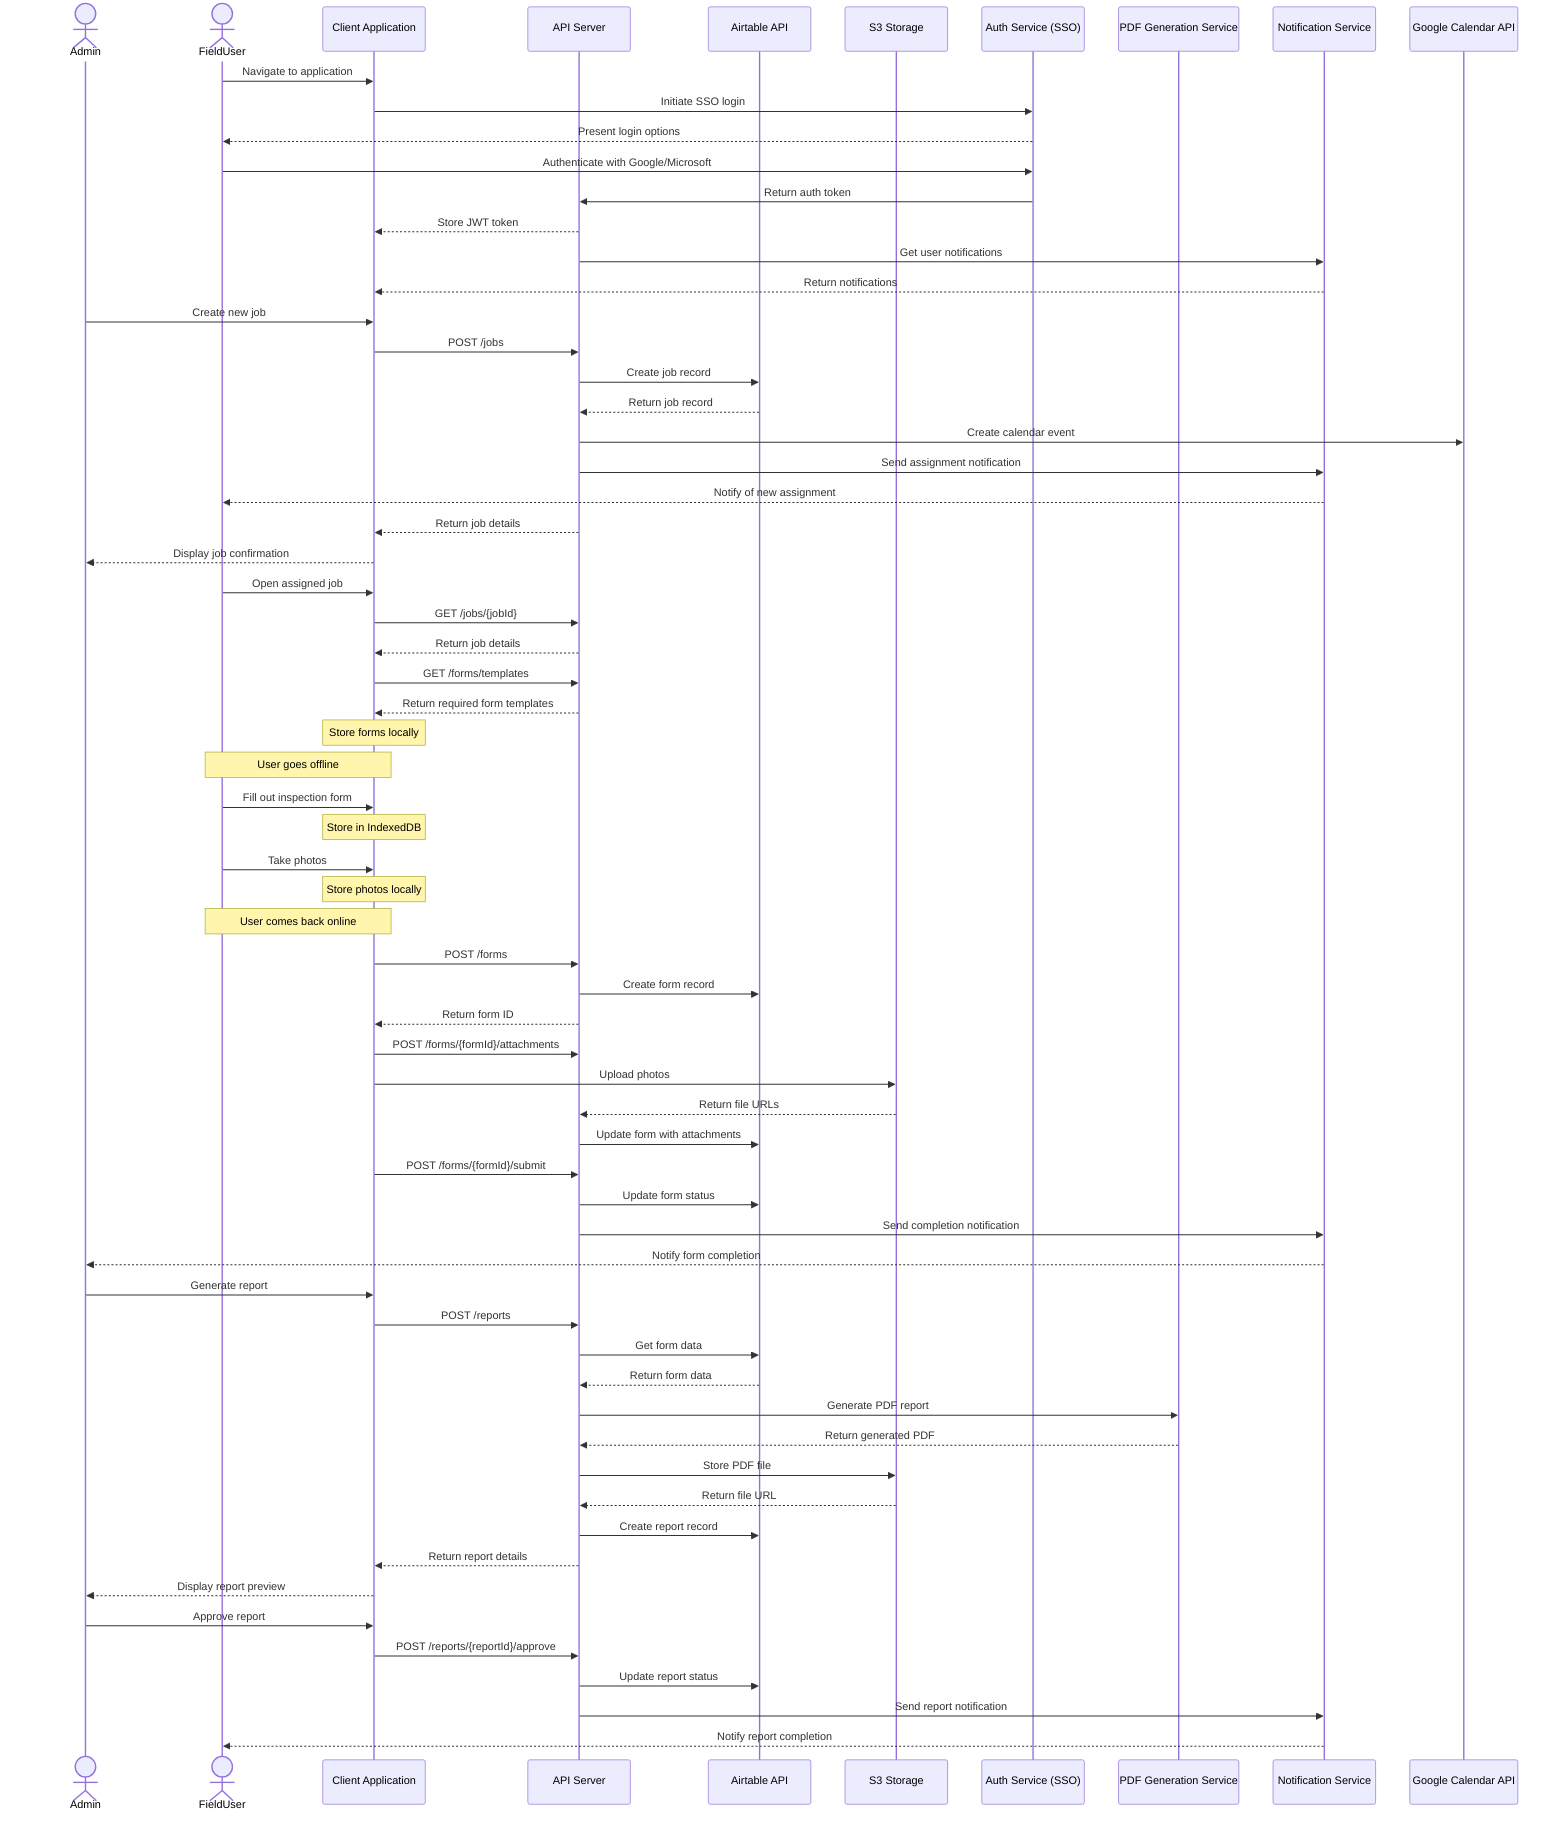 sequenceDiagram
    actor Admin
    actor FieldUser
    participant ClientApp as Client Application
    participant APIServer as API Server
    participant AirtableAPI as Airtable API
    participant StorageS3 as S3 Storage
    participant AuthService as Auth Service (SSO)
    participant PDFService as PDF Generation Service
    participant NotifService as Notification Service
    participant GoogleCal as Google Calendar API

    %% Authentication Flow
    FieldUser->>ClientApp: Navigate to application
    ClientApp->>AuthService: Initiate SSO login
    AuthService-->>FieldUser: Present login options
    FieldUser->>AuthService: Authenticate with Google/Microsoft
    AuthService->>APIServer: Return auth token
    APIServer-->>ClientApp: Store JWT token
    APIServer->>NotifService: Get user notifications
    NotifService-->>ClientApp: Return notifications

    %% Job Assignment Flow
    Admin->>ClientApp: Create new job
    ClientApp->>APIServer: POST /jobs
    APIServer->>AirtableAPI: Create job record
    AirtableAPI-->>APIServer: Return job record
    APIServer->>GoogleCal: Create calendar event
    APIServer->>NotifService: Send assignment notification
    NotifService-->>FieldUser: Notify of new assignment
    APIServer-->>ClientApp: Return job details
    ClientApp-->>Admin: Display job confirmation

    %% Form Completion Flow (with offline support)
    FieldUser->>ClientApp: Open assigned job
    ClientApp->>APIServer: GET /jobs/{jobId}
    APIServer-->>ClientApp: Return job details
    ClientApp->>APIServer: GET /forms/templates
    APIServer-->>ClientApp: Return required form templates
    Note over ClientApp: Store forms locally
    Note over FieldUser,ClientApp: User goes offline
    FieldUser->>ClientApp: Fill out inspection form
    Note over ClientApp: Store in IndexedDB
    FieldUser->>ClientApp: Take photos
    Note over ClientApp: Store photos locally
    Note over FieldUser,ClientApp: User comes back online
    ClientApp->>APIServer: POST /forms
    APIServer->>AirtableAPI: Create form record
    APIServer-->>ClientApp: Return form ID
    ClientApp->>APIServer: POST /forms/{formId}/attachments
    ClientApp->>StorageS3: Upload photos
    StorageS3-->>APIServer: Return file URLs
    APIServer->>AirtableAPI: Update form with attachments
    ClientApp->>APIServer: POST /forms/{formId}/submit
    APIServer->>AirtableAPI: Update form status
    APIServer->>NotifService: Send completion notification
    NotifService-->>Admin: Notify form completion

    %% Report Generation Flow
    Admin->>ClientApp: Generate report
    ClientApp->>APIServer: POST /reports
    APIServer->>AirtableAPI: Get form data
    AirtableAPI-->>APIServer: Return form data
    APIServer->>PDFService: Generate PDF report
    PDFService-->>APIServer: Return generated PDF
    APIServer->>StorageS3: Store PDF file
    StorageS3-->>APIServer: Return file URL
    APIServer->>AirtableAPI: Create report record
    APIServer-->>ClientApp: Return report details
    ClientApp-->>Admin: Display report preview
    Admin->>ClientApp: Approve report
    ClientApp->>APIServer: POST /reports/{reportId}/approve
    APIServer->>AirtableAPI: Update report status
    APIServer->>NotifService: Send report notification
    NotifService-->>FieldUser: Notify report completion